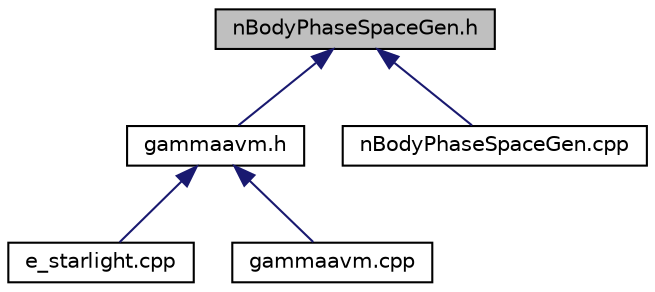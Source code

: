 digraph "nBodyPhaseSpaceGen.h"
{
 // LATEX_PDF_SIZE
  bgcolor="transparent";
  edge [fontname="Helvetica",fontsize="10",labelfontname="Helvetica",labelfontsize="10"];
  node [fontname="Helvetica",fontsize="10",shape=record];
  Node11 [label="nBodyPhaseSpaceGen.h",height=0.2,width=0.4,color="black", fillcolor="grey75", style="filled", fontcolor="black",tooltip=" "];
  Node11 -> Node12 [dir="back",color="midnightblue",fontsize="10",style="solid",fontname="Helvetica"];
  Node12 [label="gammaavm.h",height=0.2,width=0.4,color="black",URL="$gammaavm_8h.html",tooltip=" "];
  Node12 -> Node13 [dir="back",color="midnightblue",fontsize="10",style="solid",fontname="Helvetica"];
  Node13 [label="e_starlight.cpp",height=0.2,width=0.4,color="black",URL="$e__starlight_8cpp.html",tooltip=" "];
  Node12 -> Node14 [dir="back",color="midnightblue",fontsize="10",style="solid",fontname="Helvetica"];
  Node14 [label="gammaavm.cpp",height=0.2,width=0.4,color="black",URL="$gammaavm_8cpp.html",tooltip=" "];
  Node11 -> Node15 [dir="back",color="midnightblue",fontsize="10",style="solid",fontname="Helvetica"];
  Node15 [label="nBodyPhaseSpaceGen.cpp",height=0.2,width=0.4,color="black",URL="$nBodyPhaseSpaceGen_8cpp.html",tooltip=" "];
}
